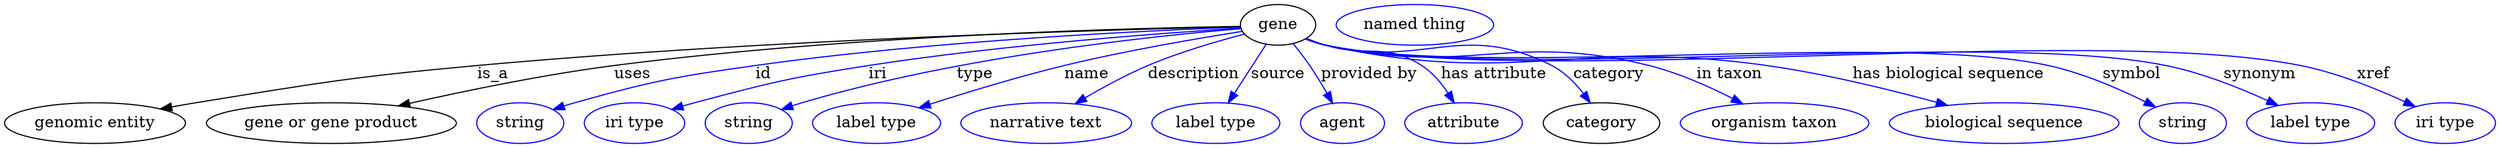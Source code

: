 digraph {
	graph [bb="0,0,2200.1,123"];
	node [label="\N"];
	gene	[height=0.5,
		label=gene,
		pos="1124.9,105",
		width=0.92075];
	"genomic entity"	[height=0.5,
		pos="79.943,18",
		width=2.2206];
	gene -> "genomic entity"	[label=is_a,
		lp="430.94,61.5",
		pos="e,137.79,30.54 1091.7,103.34 990.31,101.1 676.16,92.612 416.94,69 306.21,58.913 278.71,53.771 168.94,36 162.16,34.902 155.1,33.684 \
148.06,32.419"];
	"gene or gene product"	[height=0.5,
		pos="287.94,18",
		width=3.0692];
	gene -> "gene or gene product"	[label=uses,
		lp="554.44,61.5",
		pos="e,347.17,33.243 1091.7,103.62 1002,102.25 747.53,96.076 537.94,69 476.34,61.042 407.15,46.784 357.21,35.524"];
	id	[color=blue,
		height=0.5,
		label=string,
		pos="454.94,18",
		width=1.0652];
	gene -> id	[color=blue,
		label=id,
		lp="669.94,61.5",
		pos="e,483.93,29.984 1091.7,102.94 1015.6,100.19 822.65,91.426 662.94,69 591.04,58.904 572.88,55.499 502.94,36 499.83,35.133 496.64,34.168 \
493.44,33.151",
		style=solid];
	iri	[color=blue,
		height=0.5,
		label="iri type",
		pos="555.94,18",
		width=1.2277];
	gene -> iri	[color=blue,
		label=iri,
		lp="770.94,61.5",
		pos="e,589.22,30.005 1091.8,102.09 1028,98.118 883.35,87.742 762.94,69 694.21,58.301 677.19,53.797 609.94,36 606.36,35.052 602.66,34.014 \
598.95,32.933",
		style=solid];
	type	[color=blue,
		height=0.5,
		label=string,
		pos="656.94,18",
		width=1.0652];
	gene -> type	[color=blue,
		label=type,
		lp="856.94,61.5",
		pos="e,685.6,29.968 1092.4,101.6 1020.8,95.711 845.01,77.864 703.94,36 701.04,35.139 698.06,34.197 695.07,33.212",
		style=solid];
	name	[color=blue,
		height=0.5,
		label="label type",
		pos="769.94,18",
		width=1.5707];
	gene -> name	[color=blue,
		label=name,
		lp="955.94,61.5",
		pos="e,807.53,31.607 1093.3,99.224 1055.6,93.284 990.75,82.287 935.94,69 895.52,59.2 850.36,45.409 817.36,34.792",
		style=solid];
	description	[color=blue,
		height=0.5,
		label="narrative text",
		pos="919.94,18",
		width=2.0943];
	gene -> description	[color=blue,
		label=description,
		lp="1050.4,61.5",
		pos="e,945.59,35.167 1095,96.759 1071.5,90.611 1038,80.901 1009.9,69 990.92,60.93 970.73,49.953 954.3,40.34",
		style=solid];
	source	[color=blue,
		height=0.5,
		label="label type",
		pos="1069.9,18",
		width=1.5707];
	gene -> source	[color=blue,
		label=source,
		lp="1124.9,61.5",
		pos="e,1080.9,35.92 1114.3,87.611 1106.5,75.422 1095.5,58.556 1086.5,44.596",
		style=solid];
	"provided by"	[color=blue,
		height=0.5,
		label=agent,
		pos="1181.9,18",
		width=1.0291];
	gene -> "provided by"	[color=blue,
		label="provided by",
		lp="1205.4,61.5",
		pos="e,1173.1,35.59 1138.3,88.352 1143.1,82.437 1148.5,75.55 1152.9,69 1158.2,61.262 1163.5,52.512 1168.1,44.519",
		style=solid];
	"has attribute"	[color=blue,
		height=0.5,
		label=attribute,
		pos="1288.9,18",
		width=1.4443];
	gene -> "has attribute"	[color=blue,
		label="has attribute",
		lp="1315.9,61.5",
		pos="e,1280.6,35.941 1150,93.02 1155.5,90.84 1161.4,88.702 1166.9,87 1203.9,75.712 1219.5,89.877 1251.9,69 1261.3,62.957 1269.2,53.628 \
1275.2,44.657",
		style=solid];
	category	[height=0.5,
		pos="1409.9,18",
		width=1.4263];
	gene -> category	[color=blue,
		label=category,
		lp="1417.4,61.5",
		pos="e,1400.2,35.978 1149.4,92.689 1155.1,90.474 1161.1,88.405 1166.9,87 1210.3,76.515 1327.3,89.414 1366.9,69 1377.9,63.386 1387.2,53.708 \
1394.3,44.353",
		style=solid];
	"in taxon"	[color=blue,
		height=0.5,
		label="organism taxon",
		pos="1562.9,18",
		width=2.3109];
	gene -> "in taxon"	[color=blue,
		label="in taxon",
		lp="1522.9,61.5",
		pos="e,1535,35.134 1149.4,92.573 1155,90.364 1161.1,88.326 1166.9,87 1291.1,58.742 1329.4,99.861 1452.9,69 1478.4,62.653 1505.2,50.601 \
1525.9,39.92",
		style=solid];
	"has biological sequence"	[color=blue,
		height=0.5,
		label="biological sequence",
		pos="1765.9,18",
		width=2.8164];
	gene -> "has biological sequence"	[color=blue,
		label="has biological sequence",
		lp="1716.4,61.5",
		pos="e,1716,33.701 1149.4,92.501 1155,90.295 1161.1,88.278 1166.9,87 1336,50.004 1384.6,93.15 1555.9,69 1607.3,61.762 1664.5,47.736 1706.2,\
36.377",
		style=solid];
	symbol	[color=blue,
		height=0.5,
		label=string,
		pos="1923.9,18",
		width=1.0652];
	gene -> symbol	[color=blue,
		label=symbol,
		lp="1878.9,61.5",
		pos="e,1899.7,32.313 1149.4,92.422 1155,90.221 1161.1,88.225 1166.9,87 1305.8,57.932 1666.3,98.981 1804.9,69 1835.2,62.464 1867.4,48.447 \
1890.7,36.913",
		style=solid];
	synonym	[color=blue,
		height=0.5,
		label="label type",
		pos="2036.9,18",
		width=1.5707];
	gene -> synonym	[color=blue,
		label=synonym,
		lp="1991.9,61.5",
		pos="e,2008.1,33.633 1149.4,92.405 1155,90.205 1161.1,88.214 1166.9,87 1328.4,53.516 1747.2,101.5 1908.9,69 1940.4,62.685 1974.1,49.229 \
1999,37.866",
		style=solid];
	xref	[color=blue,
		height=0.5,
		label="iri type",
		pos="2155.9,18",
		width=1.2277];
	gene -> xref	[color=blue,
		label=xref,
		lp="2092.4,61.5",
		pos="e,2129.3,32.599 1149.4,92.391 1155,90.191 1161.1,88.204 1166.9,87 1354.4,48.463 1840.3,106.39 2027.9,69 2060.3,62.552 2095.1,48.474 \
2120.2,36.894",
		style=solid];
	"named thing_category"	[color=blue,
		height=0.5,
		label="named thing",
		pos="1245.9,105",
		width=1.9318];
}
